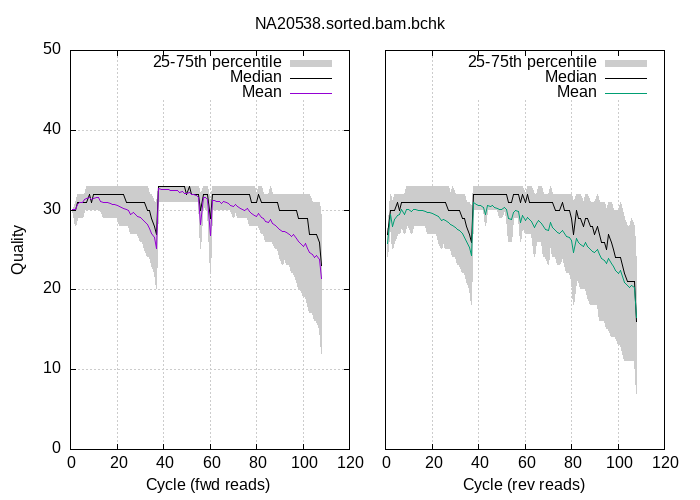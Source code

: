 
            set terminal png size 700,500 truecolor
            set output "NA20538-plots/quals2.png"
            set grid xtics ytics y2tics back lc rgb "#cccccc"
            set multiplot
             set rmargin 0; set lmargin 0; set tmargin 0; set bmargin 0; set origin 0.1,0.1; set size 0.4,0.8
            set yrange [0:50]
            set ylabel "Quality"
            set xlabel "Cycle (fwd reads)"
            plot '-' using 1:2:3 with filledcurve lt 1 lc rgb "#cccccc" t '25-75th percentile' , '-' using 1:2 with lines lc rgb "#000000" t 'Median', '-' using 1:2 with lines lt 1 t 'Mean'
        1	30	30
2	28	31
3	29	32
4	29	32
5	29	32
6	30	32
7	30	33
8	30	33
9	30	33
10	30	33
11	30	33
12	30	33
13	30	33
14	29	33
15	29	33
16	29	33
17	29	33
18	29	33
19	29	33
20	29	33
21	28	33
22	28	33
23	28	33
24	28	33
25	28	33
26	27	33
27	27	33
28	27	33
29	27	33
30	26	33
31	26	33
32	25	33
33	24	33
34	24	32
35	23	32
36	22	31
37	20	31
38	31	33
39	31	33
40	31	33
41	31	33
42	31	33
43	31	33
44	31	33
45	31	33
46	31	33
47	31	33
48	31	33
49	31	33
50	31	33
51	31	33
52	31	33
53	31	33
54	31	33
55	31	33
56	25	32
57	31	33
58	30	33
59	30	33
60	22	31
61	30	33
62	30	33
63	30	33
64	30	33
65	30	33
66	30	33
67	30	33
68	30	33
69	30	33
70	29	33
71	30	33
72	29	33
73	29	33
74	29	33
75	29	33
76	29	33
77	28	33
78	28	33
79	28	33
80	28	32
81	28	33
82	27	33
83	27	32
84	26	32
85	26	32
86	26	33
87	26	32
88	25	32
89	25	32
90	24	32
91	23	32
92	24	32
93	23	32
94	23	32
95	22	32
96	22	32
97	21	32
98	20	32
99	20	32
100	19	32
101	19	32
102	18	32
103	17	32
104	17	31
105	16	31
106	16	31
107	15	31
108	12	29
end
1	30
2	30
3	31
4	31
5	31
6	31
7	31
8	32
9	31
10	32
11	32
12	32
13	32
14	32
15	32
16	32
17	32
18	32
19	32
20	32
21	32
22	32
23	32
24	31
25	31
26	31
27	31
28	31
29	31
30	31
31	31
32	31
33	30
34	30
35	29
36	28
37	27
38	33
39	33
40	33
41	33
42	33
43	33
44	33
45	33
46	33
47	33
48	33
49	33
50	32
51	33
52	32
53	32
54	32
55	32
56	30
57	32
58	32
59	32
60	29
61	32
62	32
63	32
64	32
65	32
66	32
67	32
68	32
69	32
70	32
71	32
72	32
73	32
74	32
75	32
76	32
77	32
78	31
79	31
80	31
81	32
82	31
83	31
84	31
85	31
86	31
87	31
88	31
89	31
90	30
91	30
92	30
93	30
94	30
95	30
96	30
97	30
98	29
99	29
100	29
101	29
102	29
103	27
104	27
105	27
106	27
107	26
108	23
end
1	30.07
2	30.05
3	30.71
4	30.96
5	30.91
6	31.27
7	31.41
8	31.62
9	31.38
10	31.50
11	31.58
12	31.55
13	31.11
14	30.97
15	30.93
16	30.94
17	30.81
18	30.70
19	30.65
20	30.55
21	30.41
22	30.32
23	30.25
24	30.07
25	29.97
26	29.41
27	29.71
28	29.49
29	29.26
30	29.12
31	28.88
32	28.57
33	28.20
34	27.68
35	27.08
36	26.51
37	25.21
38	32.69
39	32.57
40	32.57
41	32.61
42	32.59
43	32.47
44	32.43
45	32.42
46	32.46
47	32.25
48	32.27
49	32.14
50	32.03
51	32.21
52	31.99
53	31.96
54	31.81
55	31.60
56	28.21
57	31.57
58	31.63
59	31.38
60	26.83
61	31.23
62	31.18
63	31.11
64	31.03
65	30.85
66	31.11
67	30.98
68	30.78
69	30.55
70	30.41
71	30.72
72	30.39
73	30.20
74	30.05
75	29.91
76	30.15
77	29.77
78	29.56
79	29.38
80	29.23
81	29.53
82	29.11
83	28.91
84	28.56
85	28.41
86	28.82
87	28.29
88	28.09
89	27.86
90	27.57
91	27.28
92	27.38
93	27.15
94	26.95
95	26.63
96	26.90
97	26.42
98	26.10
99	25.77
100	25.48
101	25.79
102	25.22
103	24.74
104	24.44
105	24.05
106	24.26
107	23.81
108	21.42
end

                set origin 0.55,0.1
                set size 0.4,0.8
                unset ytics
                set y2tics mirror
                set yrange [0:50]
                unset ylabel
                set xlabel "Cycle (rev reads)"
                set label "NA20538.sorted.bam.bchk" at screen 0.5,0.95 center noenhanced
                plot '-' using 1:2:3 with filledcurve lt 1 lc rgb "#cccccc" t '25-75th percentile' , '-' using 1:2 with lines lc rgb "#000000" t 'Median', '-' using 1:2 with lines lt 2 t 'Mean'
            1	24	27
2	28	32
3	25	31
4	26	32
5	27	32
6	27	32
7	28	32
8	27	32
9	28	33
10	28	33
11	27	33
12	28	33
13	28	33
14	28	33
15	28	33
16	28	33
17	28	33
18	27	33
19	27	33
20	27	33
21	27	33
22	27	33
23	26	33
24	25	33
25	26	33
26	25	33
27	25	33
28	25	32
29	24	33
30	24	32
31	23	32
32	23	32
33	22	32
34	22	32
35	21	31
36	20	31
37	18	30
38	30	33
39	30	33
40	30	33
41	30	33
42	30	33
43	28	33
44	30	33
45	30	33
46	30	33
47	30	33
48	30	33
49	29	33
50	29	33
51	30	33
52	29	33
53	26	33
54	26	33
55	29	33
56	29	33
57	29	33
58	26	33
59	28	33
60	27	32
61	27	33
62	27	33
63	27	33
64	24	32
65	26	32
66	26	33
67	26	33
68	24	32
69	24	32
70	23	32
71	26	33
72	24	32
73	24	32
74	23	32
75	23	32
76	24	32
77	23	32
78	22	32
79	22	32
80	21	32
81	18	31
82	21	32
83	21	32
84	20	32
85	20	31
86	20	32
87	19	32
88	18	31
89	18	31
90	18	31
91	18	32
92	16	31
93	16	31
94	16	31
95	15	30
96	15	31
97	14	31
98	14	30
99	14	30
100	13	30
101	13	31
102	12	30
103	11	29
104	11	28
105	11	28
106	11	29
107	11	28
108	7	23
end
1	27
2	30
3	30
4	30
5	31
6	30
7	31
8	31
9	31
10	31
11	31
12	31
13	31
14	31
15	31
16	31
17	31
18	31
19	31
20	31
21	31
22	31
23	31
24	31
25	31
26	31
27	30
28	30
29	30
30	30
31	30
32	30
33	29
34	29
35	28
36	27
37	26
38	32
39	32
40	32
41	32
42	32
43	32
44	32
45	32
46	32
47	32
48	32
49	32
50	32
51	32
52	32
53	31
54	31
55	32
56	32
57	32
58	31
59	32
60	31
61	32
62	31
63	31
64	31
65	31
66	31
67	31
68	31
69	31
70	31
71	31
72	31
73	30
74	30
75	30
76	31
77	30
78	30
79	30
80	29
81	27
82	30
83	29
84	29
85	28
86	29
87	29
88	28
89	28
90	27
91	28
92	27
93	26
94	26
95	25
96	27
97	26
98	25
99	24
100	24
101	24
102	23
103	22
104	21
105	21
106	21
107	21
108	16
end
1	25.79
2	29.45
3	27.95
4	28.80
5	29.36
6	29.40
7	30.02
8	29.50
9	30.11
10	30.09
11	29.80
12	30.12
13	30.13
14	29.98
15	29.99
16	29.96
17	29.87
18	29.73
19	29.64
20	29.56
21	29.43
22	29.33
23	29.14
24	28.74
25	28.85
26	28.66
27	28.46
28	28.21
29	28.07
30	27.85
31	27.53
32	27.42
33	27.02
34	26.54
35	26.04
36	25.34
37	24.30
38	30.89
39	30.75
40	30.62
41	30.55
42	30.38
43	29.39
44	30.52
45	30.41
46	30.59
47	30.33
48	30.18
49	30.11
50	30.05
51	30.30
52	30.08
53	28.89
54	28.77
55	29.70
56	30.00
57	29.87
58	28.45
59	29.36
60	28.72
61	29.06
62	28.85
63	28.57
64	27.83
65	28.27
66	28.70
67	28.35
68	27.95
69	27.62
70	27.48
71	28.45
72	27.77
73	27.48
74	27.17
75	27.02
76	27.42
77	27.02
78	26.71
79	26.55
80	26.20
81	24.70
82	26.39
83	25.98
84	25.75
85	25.44
86	25.95
87	25.49
88	25.12
89	24.82
90	24.69
91	25.12
92	24.46
93	23.98
94	23.72
95	23.30
96	23.90
97	23.34
98	22.87
99	22.38
100	22.11
101	22.44
102	21.74
103	20.93
104	20.61
105	20.24
106	20.57
107	20.27
108	16.52
end

